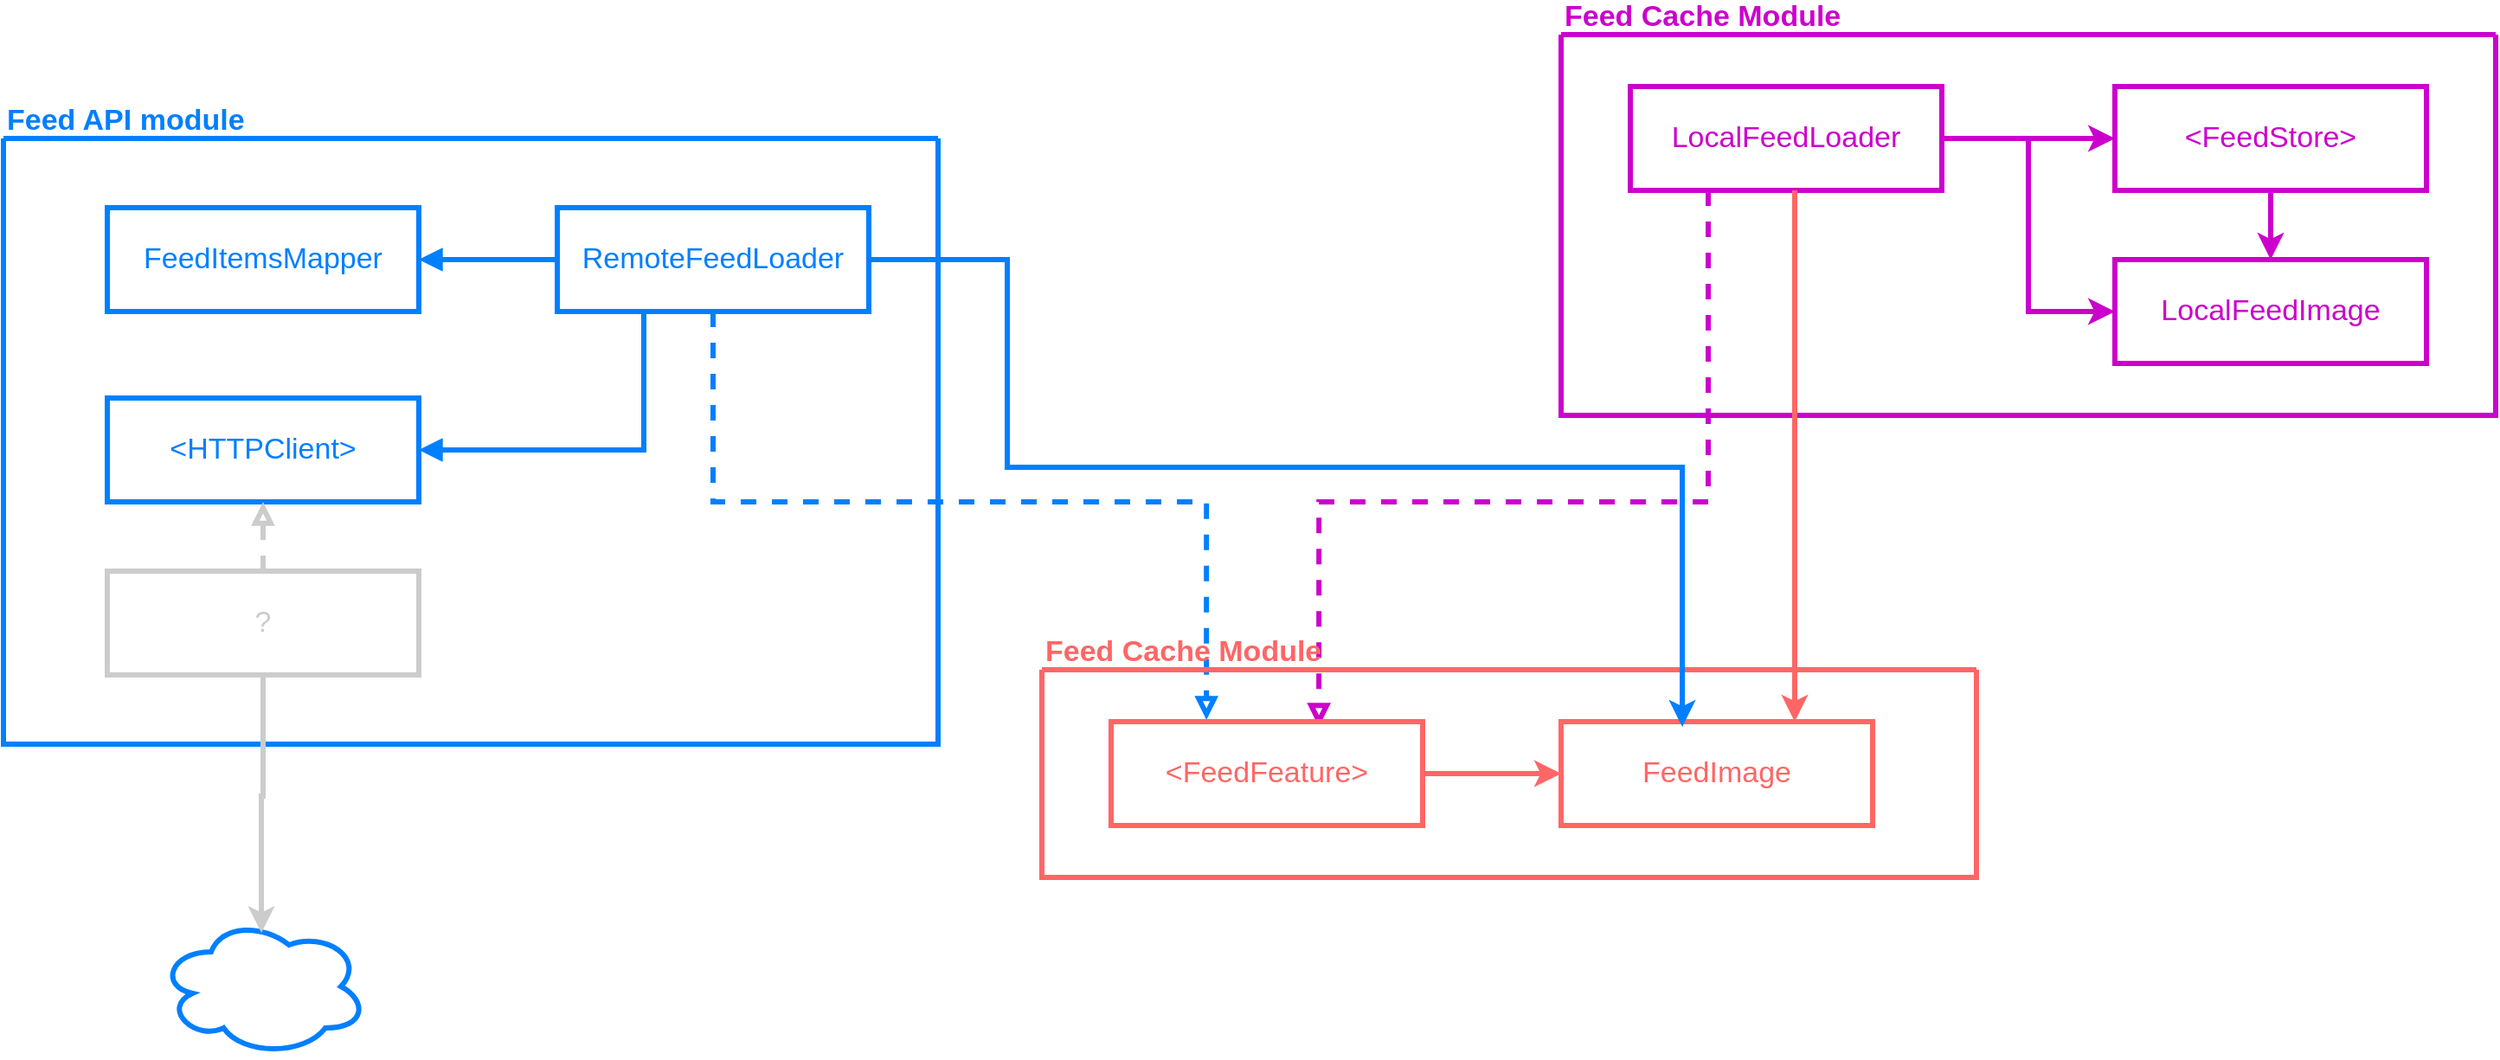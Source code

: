 <mxfile version="20.7.4" type="device"><diagram id="r4TqIMxWRghOhscV7kiH" name="Page-1"><mxGraphModel dx="1570" dy="1084" grid="1" gridSize="10" guides="1" tooltips="1" connect="1" arrows="1" fold="1" page="1" pageScale="1" pageWidth="2336" pageHeight="1654" math="0" shadow="0"><root><mxCell id="0"/><mxCell id="1" parent="0"/><mxCell id="avo8LolaMK0z2Q3GmCZQ-4" value="Feed API module" style="swimlane;startSize=0;strokeColor=#007FFF;strokeWidth=3;fontSize=17;fontColor=#007FFF;verticalAlign=bottom;align=left;" parent="1" vertex="1"><mxGeometry x="60" y="460" width="540" height="350" as="geometry"><mxRectangle x="60" y="460" width="50" height="40" as="alternateBounds"/></mxGeometry></mxCell><mxCell id="avo8LolaMK0z2Q3GmCZQ-6" style="edgeStyle=orthogonalEdgeStyle;rounded=0;orthogonalLoop=1;jettySize=auto;html=1;entryX=1;entryY=0.5;entryDx=0;entryDy=0;strokeColor=#007FFF;strokeWidth=3;fontSize=17;fontColor=#007FFF;endArrow=block;endFill=1;" parent="avo8LolaMK0z2Q3GmCZQ-4" source="avo8LolaMK0z2Q3GmCZQ-1" target="avo8LolaMK0z2Q3GmCZQ-3" edge="1"><mxGeometry relative="1" as="geometry"><Array as="points"><mxPoint x="370" y="180"/></Array></mxGeometry></mxCell><mxCell id="avo8LolaMK0z2Q3GmCZQ-1" value="&lt;font style=&quot;font-size: 17px;&quot; color=&quot;#007fff&quot;&gt;RemoteFeedLoader&lt;/font&gt;" style="rounded=0;whiteSpace=wrap;html=1;strokeWidth=3;strokeColor=#007FFF;" parent="avo8LolaMK0z2Q3GmCZQ-4" vertex="1"><mxGeometry x="320" y="40" width="180" height="60" as="geometry"/></mxCell><mxCell id="avo8LolaMK0z2Q3GmCZQ-2" value="&lt;font style=&quot;font-size: 17px;&quot; color=&quot;#007fff&quot;&gt;FeedItemsMapper&lt;/font&gt;" style="rounded=0;whiteSpace=wrap;html=1;strokeWidth=3;strokeColor=#007FFF;" parent="avo8LolaMK0z2Q3GmCZQ-4" vertex="1"><mxGeometry x="60" y="40" width="180" height="60" as="geometry"/></mxCell><mxCell id="avo8LolaMK0z2Q3GmCZQ-3" value="&lt;font style=&quot;font-size: 17px;&quot; color=&quot;#007fff&quot;&gt;&amp;lt;HTTPClient&amp;gt;&lt;/font&gt;" style="rounded=0;whiteSpace=wrap;html=1;strokeWidth=3;strokeColor=#007FFF;" parent="avo8LolaMK0z2Q3GmCZQ-4" vertex="1"><mxGeometry x="60" y="150" width="180" height="60" as="geometry"/></mxCell><mxCell id="avo8LolaMK0z2Q3GmCZQ-18" style="edgeStyle=orthogonalEdgeStyle;rounded=0;orthogonalLoop=1;jettySize=auto;html=1;entryX=0.5;entryY=1;entryDx=0;entryDy=0;strokeColor=#CCCCCC;strokeWidth=3;fontSize=17;fontColor=#CCCCCC;endArrow=block;endFill=0;dashed=1;" parent="avo8LolaMK0z2Q3GmCZQ-4" source="avo8LolaMK0z2Q3GmCZQ-15" target="avo8LolaMK0z2Q3GmCZQ-3" edge="1"><mxGeometry relative="1" as="geometry"/></mxCell><mxCell id="avo8LolaMK0z2Q3GmCZQ-15" value="&lt;font style=&quot;font-size: 17px;&quot;&gt;?&lt;/font&gt;" style="rounded=0;whiteSpace=wrap;html=1;strokeWidth=3;strokeColor=#CCCCCC;fontColor=#CCCCCC;" parent="avo8LolaMK0z2Q3GmCZQ-4" vertex="1"><mxGeometry x="60" y="250" width="180" height="60" as="geometry"/></mxCell><mxCell id="avo8LolaMK0z2Q3GmCZQ-5" value="" style="endArrow=block;html=1;rounded=0;fontSize=17;fontColor=#007FFF;entryX=1;entryY=0.5;entryDx=0;entryDy=0;strokeWidth=3;strokeColor=#007FFF;endFill=1;" parent="avo8LolaMK0z2Q3GmCZQ-4" source="avo8LolaMK0z2Q3GmCZQ-1" target="avo8LolaMK0z2Q3GmCZQ-2" edge="1"><mxGeometry width="50" height="50" relative="1" as="geometry"><mxPoint x="320" y="70" as="sourcePoint"/><mxPoint x="510" y="20" as="targetPoint"/></mxGeometry></mxCell><mxCell id="avo8LolaMK0z2Q3GmCZQ-7" value="" style="ellipse;shape=cloud;whiteSpace=wrap;html=1;strokeColor=#007FFF;strokeWidth=3;fontSize=17;fontColor=#007FFF;" parent="1" vertex="1"><mxGeometry x="150" y="910" width="120" height="80" as="geometry"/></mxCell><mxCell id="avo8LolaMK0z2Q3GmCZQ-14" style="edgeStyle=orthogonalEdgeStyle;rounded=0;orthogonalLoop=1;jettySize=auto;html=1;entryX=0.306;entryY=-0.017;entryDx=0;entryDy=0;strokeColor=#007FFF;strokeWidth=3;fontSize=17;fontColor=#FF6666;endArrow=block;endFill=0;dashed=1;entryPerimeter=0;" parent="1" source="avo8LolaMK0z2Q3GmCZQ-1" target="avo8LolaMK0z2Q3GmCZQ-13" edge="1"><mxGeometry relative="1" as="geometry"><Array as="points"><mxPoint x="470" y="670"/><mxPoint x="755" y="670"/></Array></mxGeometry></mxCell><mxCell id="avo8LolaMK0z2Q3GmCZQ-17" style="edgeStyle=orthogonalEdgeStyle;rounded=0;orthogonalLoop=1;jettySize=auto;html=1;entryX=0.492;entryY=0.113;entryDx=0;entryDy=0;entryPerimeter=0;strokeColor=#CCCCCC;strokeWidth=3;fontSize=17;fontColor=#CCCCCC;endArrow=classic;endFill=1;" parent="1" source="avo8LolaMK0z2Q3GmCZQ-15" target="avo8LolaMK0z2Q3GmCZQ-7" edge="1"><mxGeometry relative="1" as="geometry"/></mxCell><mxCell id="Cf3Qwf-GaKQP6KpWbfp7-4" value="Feed Cache Module" style="swimlane;startSize=0;strokeColor=#CC00CC;strokeWidth=3;fontSize=17;fontColor=#CC00CC;verticalAlign=bottom;align=left;" parent="1" vertex="1"><mxGeometry x="960" y="400" width="540" height="220" as="geometry"><mxRectangle x="60" y="460" width="50" height="40" as="alternateBounds"/></mxGeometry></mxCell><mxCell id="Cf3Qwf-GaKQP6KpWbfp7-11" style="edgeStyle=orthogonalEdgeStyle;rounded=0;orthogonalLoop=1;jettySize=auto;html=1;entryX=0;entryY=0.5;entryDx=0;entryDy=0;strokeColor=#CC00CC;strokeWidth=3;endArrow=classic;endFill=1;" parent="Cf3Qwf-GaKQP6KpWbfp7-4" source="Cf3Qwf-GaKQP6KpWbfp7-6" target="Cf3Qwf-GaKQP6KpWbfp7-7" edge="1"><mxGeometry relative="1" as="geometry"/></mxCell><mxCell id="eXncdB3BzqvHTz5_4h9B-7" style="edgeStyle=orthogonalEdgeStyle;rounded=0;orthogonalLoop=1;jettySize=auto;html=1;entryX=0;entryY=0.5;entryDx=0;entryDy=0;strokeColor=#CC00CC;fontColor=#CC00CC;strokeWidth=3;" edge="1" parent="Cf3Qwf-GaKQP6KpWbfp7-4" source="Cf3Qwf-GaKQP6KpWbfp7-6" target="eXncdB3BzqvHTz5_4h9B-6"><mxGeometry relative="1" as="geometry"/></mxCell><mxCell id="Cf3Qwf-GaKQP6KpWbfp7-6" value="&lt;font style=&quot;font-size: 17px;&quot;&gt;LocalFeedLoader&lt;/font&gt;" style="rounded=0;whiteSpace=wrap;html=1;strokeWidth=3;strokeColor=#CC00CC;fontColor=#CC00CC;" parent="Cf3Qwf-GaKQP6KpWbfp7-4" vertex="1"><mxGeometry x="40" y="30" width="180" height="60" as="geometry"/></mxCell><mxCell id="Cf3Qwf-GaKQP6KpWbfp7-7" value="&lt;font style=&quot;font-size: 17px;&quot;&gt;LocalFeedImage&lt;br&gt;&lt;/font&gt;" style="rounded=0;whiteSpace=wrap;html=1;strokeWidth=3;strokeColor=#CC00CC;fontColor=#CC00CC;" parent="Cf3Qwf-GaKQP6KpWbfp7-4" vertex="1"><mxGeometry x="320" y="130" width="180" height="60" as="geometry"/></mxCell><mxCell id="eXncdB3BzqvHTz5_4h9B-9" value="" style="edgeStyle=orthogonalEdgeStyle;rounded=0;orthogonalLoop=1;jettySize=auto;html=1;strokeColor=#CC00CC;strokeWidth=3;fontColor=#CC00CC;endArrow=classic;endFill=1;" edge="1" parent="Cf3Qwf-GaKQP6KpWbfp7-4" source="eXncdB3BzqvHTz5_4h9B-6" target="Cf3Qwf-GaKQP6KpWbfp7-7"><mxGeometry relative="1" as="geometry"/></mxCell><mxCell id="eXncdB3BzqvHTz5_4h9B-6" value="&lt;font style=&quot;font-size: 17px;&quot;&gt;&amp;lt;FeedStore&amp;gt;&lt;br&gt;&lt;/font&gt;" style="rounded=0;whiteSpace=wrap;html=1;strokeWidth=3;strokeColor=#CC00CC;fontColor=#CC00CC;" vertex="1" parent="Cf3Qwf-GaKQP6KpWbfp7-4"><mxGeometry x="320" y="30" width="180" height="60" as="geometry"/></mxCell><mxCell id="Cf3Qwf-GaKQP6KpWbfp7-13" value="" style="edgeStyle=orthogonalEdgeStyle;rounded=0;orthogonalLoop=1;jettySize=auto;html=1;strokeColor=#CC00CC;strokeWidth=3;endArrow=block;endFill=0;entryX=0.667;entryY=0.05;entryDx=0;entryDy=0;dashed=1;entryPerimeter=0;exitX=0.25;exitY=1;exitDx=0;exitDy=0;" parent="1" source="Cf3Qwf-GaKQP6KpWbfp7-6" target="avo8LolaMK0z2Q3GmCZQ-13" edge="1"><mxGeometry relative="1" as="geometry"><mxPoint x="1110" y="630" as="targetPoint"/><Array as="points"><mxPoint x="1045" y="670"/><mxPoint x="820" y="670"/></Array></mxGeometry></mxCell><mxCell id="eXncdB3BzqvHTz5_4h9B-1" value="Feed Cache Module" style="swimlane;startSize=0;strokeColor=#FF6666;strokeWidth=3;fontSize=17;fontColor=#FF6666;verticalAlign=bottom;align=left;" vertex="1" parent="1"><mxGeometry x="660" y="767" width="540" height="120" as="geometry"><mxRectangle x="60" y="460" width="50" height="40" as="alternateBounds"/></mxGeometry></mxCell><mxCell id="eXncdB3BzqvHTz5_4h9B-13" value="" style="edgeStyle=orthogonalEdgeStyle;rounded=0;orthogonalLoop=1;jettySize=auto;html=1;strokeColor=#FF6666;strokeWidth=3;fontColor=#CC00CC;endArrow=classic;endFill=1;" edge="1" parent="eXncdB3BzqvHTz5_4h9B-1" source="avo8LolaMK0z2Q3GmCZQ-13" target="eXncdB3BzqvHTz5_4h9B-11"><mxGeometry relative="1" as="geometry"/></mxCell><mxCell id="avo8LolaMK0z2Q3GmCZQ-13" value="&lt;span style=&quot;font-size: 17px;&quot;&gt;&amp;lt;FeedFeature&amp;gt;&lt;/span&gt;" style="rounded=0;whiteSpace=wrap;html=1;strokeWidth=3;strokeColor=#FF6666;fontColor=#FF6666;" parent="eXncdB3BzqvHTz5_4h9B-1" vertex="1"><mxGeometry x="40" y="30" width="180" height="60" as="geometry"/></mxCell><mxCell id="eXncdB3BzqvHTz5_4h9B-11" value="&lt;span style=&quot;font-size: 17px;&quot;&gt;FeedImage&lt;br&gt;&lt;/span&gt;" style="rounded=0;whiteSpace=wrap;html=1;strokeWidth=3;strokeColor=#FF6666;fontColor=#FF6666;" vertex="1" parent="eXncdB3BzqvHTz5_4h9B-1"><mxGeometry x="300" y="30" width="180" height="60" as="geometry"/></mxCell><mxCell id="eXncdB3BzqvHTz5_4h9B-14" style="edgeStyle=orthogonalEdgeStyle;rounded=0;orthogonalLoop=1;jettySize=auto;html=1;strokeColor=#FF6666;strokeWidth=3;fontColor=#CC00CC;endArrow=classic;endFill=1;entryX=0.75;entryY=0;entryDx=0;entryDy=0;" edge="1" parent="1" source="Cf3Qwf-GaKQP6KpWbfp7-6" target="eXncdB3BzqvHTz5_4h9B-11"><mxGeometry relative="1" as="geometry"><mxPoint x="1190" y="750" as="targetPoint"/><Array as="points"><mxPoint x="1095" y="580"/><mxPoint x="1095" y="580"/></Array></mxGeometry></mxCell><mxCell id="eXncdB3BzqvHTz5_4h9B-15" style="edgeStyle=orthogonalEdgeStyle;rounded=0;orthogonalLoop=1;jettySize=auto;html=1;exitX=1;exitY=0.5;exitDx=0;exitDy=0;entryX=0.389;entryY=0.05;entryDx=0;entryDy=0;entryPerimeter=0;strokeColor=#007FFF;strokeWidth=3;fontColor=#CC00CC;endArrow=classic;endFill=1;" edge="1" parent="1" source="avo8LolaMK0z2Q3GmCZQ-1" target="eXncdB3BzqvHTz5_4h9B-11"><mxGeometry relative="1" as="geometry"><Array as="points"><mxPoint x="640" y="530"/><mxPoint x="640" y="650"/><mxPoint x="1030" y="650"/></Array></mxGeometry></mxCell></root></mxGraphModel></diagram></mxfile>